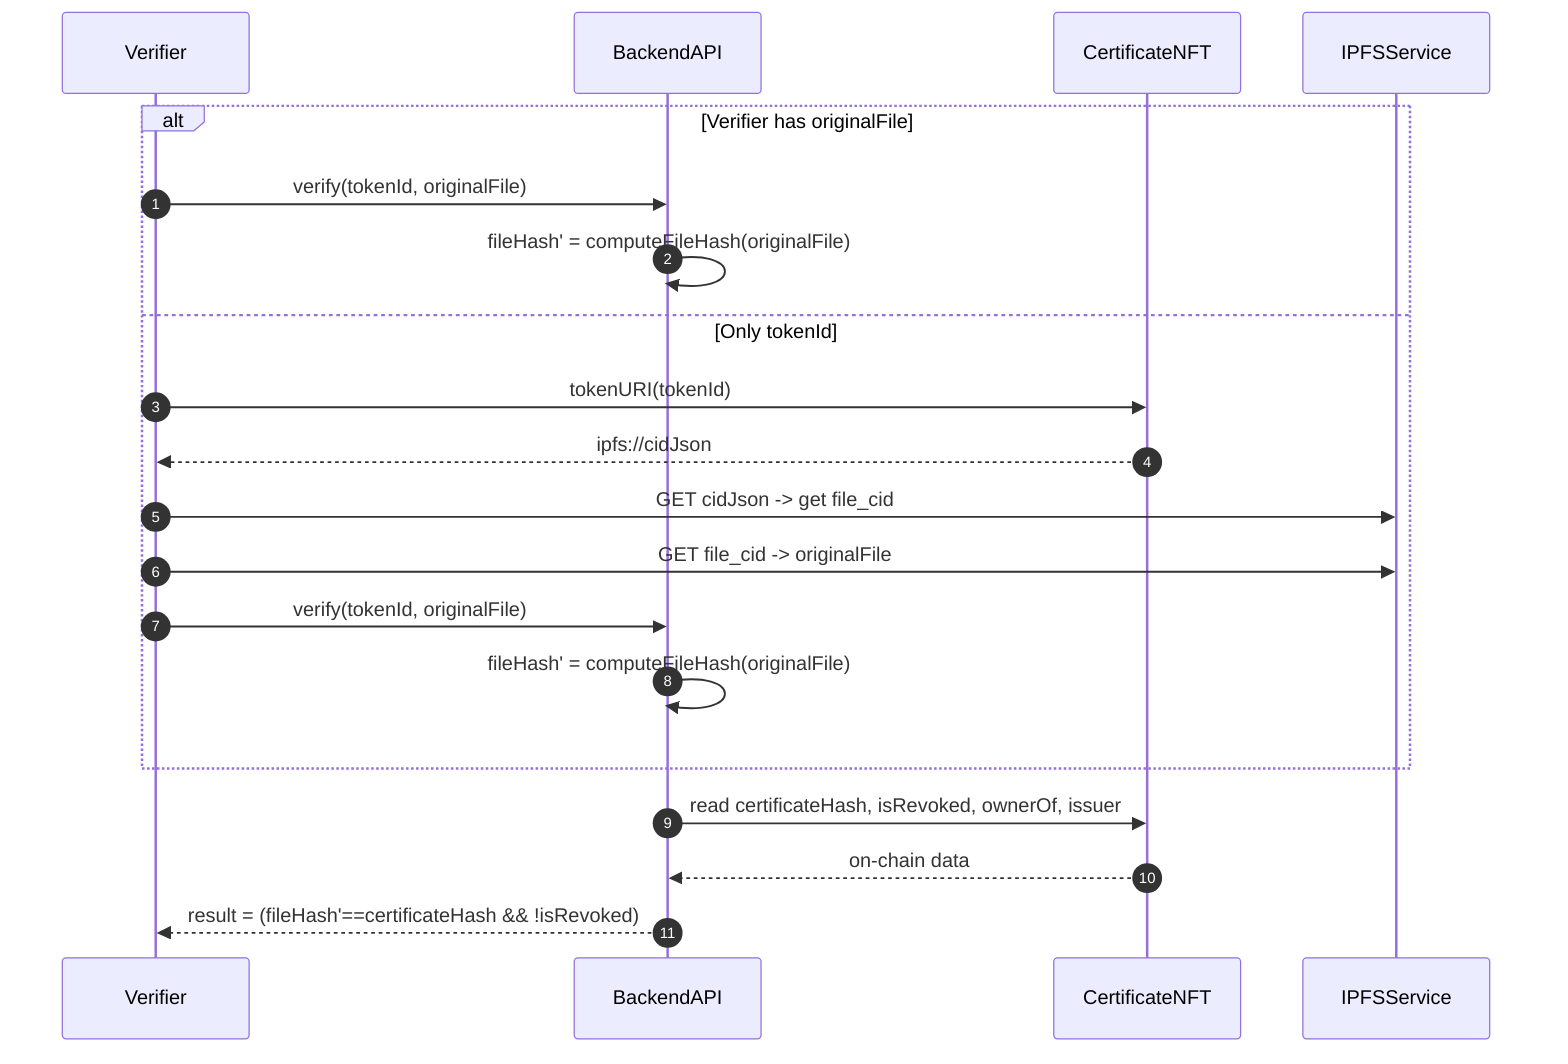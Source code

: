 sequenceDiagram
autonumber
participant Verifier
participant Backend as BackendAPI
participant Chain as CertificateNFT
participant IPFS as IPFSService

alt Verifier has originalFile
  Verifier->>Backend: verify(tokenId, originalFile)
  Backend->>Backend: fileHash' = computeFileHash(originalFile)
else Only tokenId
  Verifier->>Chain: tokenURI(tokenId)
  Chain-->>Verifier: ipfs://cidJson
  Verifier->>IPFS: GET cidJson -> get file_cid
  Verifier->>IPFS: GET file_cid -> originalFile
  Verifier->>Backend: verify(tokenId, originalFile)
  Backend->>Backend: fileHash' = computeFileHash(originalFile)
end
Backend->>Chain: read certificateHash, isRevoked, ownerOf, issuer
Chain-->>Backend: on-chain data
Backend-->>Verifier: result = (fileHash'==certificateHash && !isRevoked)